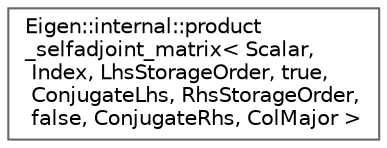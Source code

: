 digraph "类继承关系图"
{
 // LATEX_PDF_SIZE
  bgcolor="transparent";
  edge [fontname=Helvetica,fontsize=10,labelfontname=Helvetica,labelfontsize=10];
  node [fontname=Helvetica,fontsize=10,shape=box,height=0.2,width=0.4];
  rankdir="LR";
  Node0 [id="Node000000",label="Eigen::internal::product\l_selfadjoint_matrix\< Scalar,\l Index, LhsStorageOrder, true,\l ConjugateLhs, RhsStorageOrder,\l false, ConjugateRhs, ColMajor \>",height=0.2,width=0.4,color="grey40", fillcolor="white", style="filled",URL="$struct_eigen_1_1internal_1_1product__selfadjoint__matrix_3_01_scalar_00_01_index_00_01_lhs_storaad3bcb15c8c51e53cb4ff654ee80e230.html",tooltip=" "];
}
